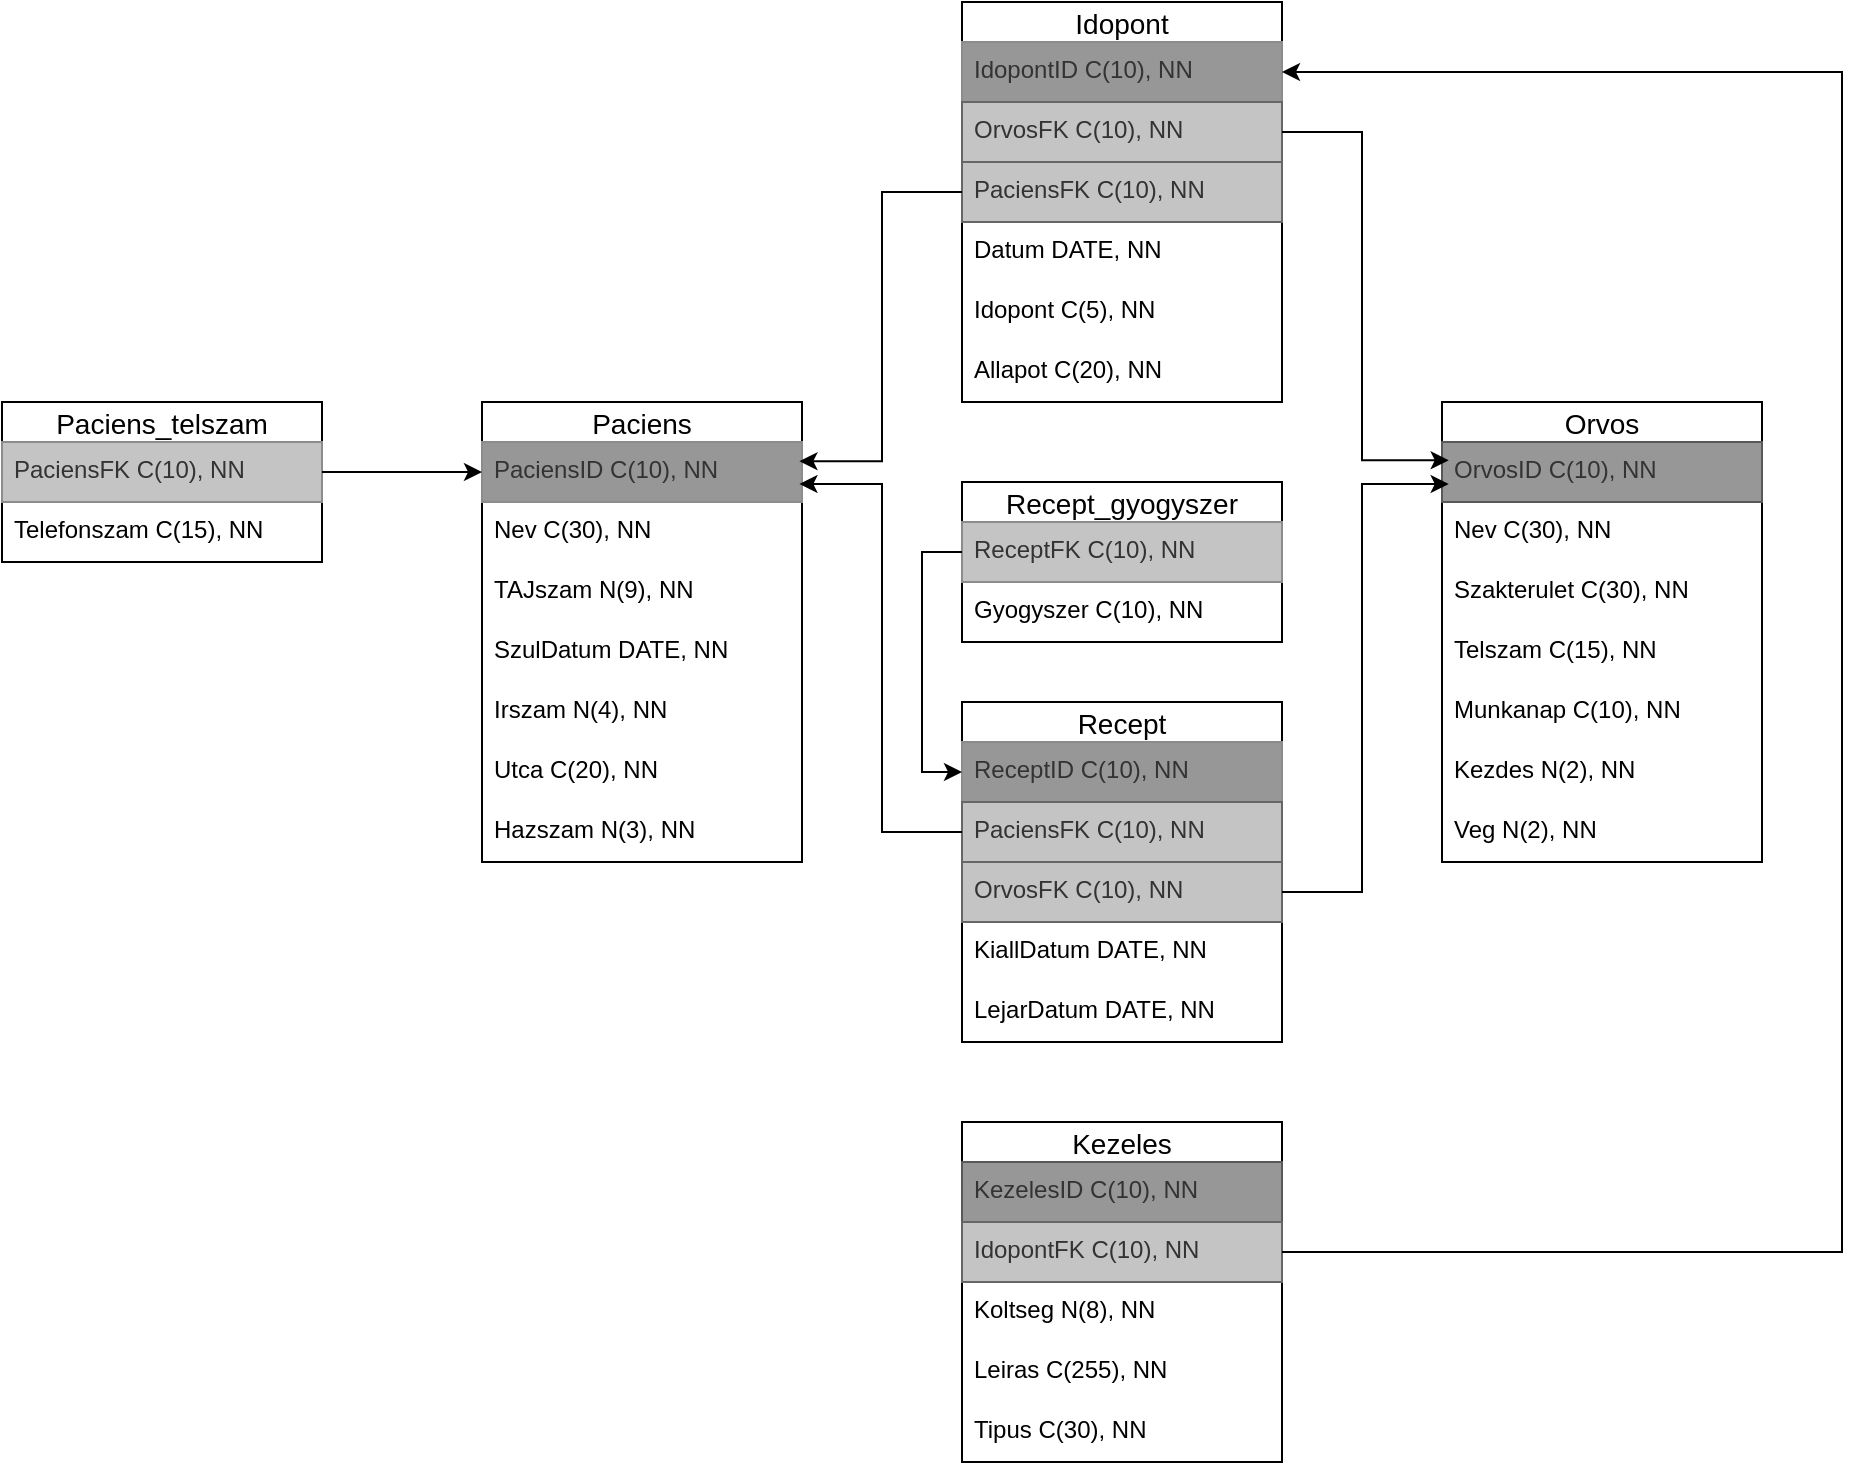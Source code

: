 <mxfile version="27.0.4">
  <diagram name="1 oldal" id="bj3XvmOjL8nEpBqa3m8n">
    <mxGraphModel dx="2209" dy="800" grid="1" gridSize="10" guides="1" tooltips="1" connect="1" arrows="1" fold="1" page="1" pageScale="1" pageWidth="827" pageHeight="1169" math="0" shadow="0">
      <root>
        <mxCell id="0" />
        <mxCell id="1" parent="0" />
        <mxCell id="Z-Ww3EHD_tiafVk02B4--1" value="Paciens" style="swimlane;fontStyle=0;childLayout=stackLayout;horizontal=1;startSize=20;horizontalStack=0;resizeParent=1;resizeParentMax=0;resizeLast=0;collapsible=1;marginBottom=0;align=center;fontSize=14;" parent="1" vertex="1">
          <mxGeometry x="40" y="280" width="160" height="230" as="geometry" />
        </mxCell>
        <mxCell id="Z-Ww3EHD_tiafVk02B4--2" value="PaciensID C(10), NN" style="text;strokeColor=#8C8C8C;fillColor=#979797;spacingLeft=4;spacingRight=4;overflow=hidden;rotatable=0;points=[[0,0.5],[1,0.5]];portConstraint=eastwest;fontSize=12;whiteSpace=wrap;html=1;fontColor=#333333;" parent="Z-Ww3EHD_tiafVk02B4--1" vertex="1">
          <mxGeometry y="20" width="160" height="30" as="geometry" />
        </mxCell>
        <mxCell id="Z-Ww3EHD_tiafVk02B4--3" value="Nev C(30), NN" style="text;strokeColor=none;fillColor=none;spacingLeft=4;spacingRight=4;overflow=hidden;rotatable=0;points=[[0,0.5],[1,0.5]];portConstraint=eastwest;fontSize=12;whiteSpace=wrap;html=1;" parent="Z-Ww3EHD_tiafVk02B4--1" vertex="1">
          <mxGeometry y="50" width="160" height="30" as="geometry" />
        </mxCell>
        <mxCell id="Z-Ww3EHD_tiafVk02B4--5" value="TAJszam N(9), NN" style="text;strokeColor=none;fillColor=none;spacingLeft=4;spacingRight=4;overflow=hidden;rotatable=0;points=[[0,0.5],[1,0.5]];portConstraint=eastwest;fontSize=12;whiteSpace=wrap;html=1;" parent="Z-Ww3EHD_tiafVk02B4--1" vertex="1">
          <mxGeometry y="80" width="160" height="30" as="geometry" />
        </mxCell>
        <mxCell id="Z-Ww3EHD_tiafVk02B4--6" value="SzulDatum DATE, NN" style="text;strokeColor=none;fillColor=none;spacingLeft=4;spacingRight=4;overflow=hidden;rotatable=0;points=[[0,0.5],[1,0.5]];portConstraint=eastwest;fontSize=12;whiteSpace=wrap;html=1;" parent="Z-Ww3EHD_tiafVk02B4--1" vertex="1">
          <mxGeometry y="110" width="160" height="30" as="geometry" />
        </mxCell>
        <mxCell id="Z-Ww3EHD_tiafVk02B4--4" value="Irszam N(4), NN" style="text;strokeColor=none;fillColor=none;spacingLeft=4;spacingRight=4;overflow=hidden;rotatable=0;points=[[0,0.5],[1,0.5]];portConstraint=eastwest;fontSize=12;whiteSpace=wrap;html=1;" parent="Z-Ww3EHD_tiafVk02B4--1" vertex="1">
          <mxGeometry y="140" width="160" height="30" as="geometry" />
        </mxCell>
        <mxCell id="LrDBwMWJSnMknx3tDrrj-1" value="Utca C(20), NN" style="text;strokeColor=none;fillColor=none;spacingLeft=4;spacingRight=4;overflow=hidden;rotatable=0;points=[[0,0.5],[1,0.5]];portConstraint=eastwest;fontSize=12;whiteSpace=wrap;html=1;" vertex="1" parent="Z-Ww3EHD_tiafVk02B4--1">
          <mxGeometry y="170" width="160" height="30" as="geometry" />
        </mxCell>
        <mxCell id="LrDBwMWJSnMknx3tDrrj-3" value="Hazszam N(3), NN" style="text;strokeColor=none;fillColor=none;spacingLeft=4;spacingRight=4;overflow=hidden;rotatable=0;points=[[0,0.5],[1,0.5]];portConstraint=eastwest;fontSize=12;whiteSpace=wrap;html=1;" vertex="1" parent="Z-Ww3EHD_tiafVk02B4--1">
          <mxGeometry y="200" width="160" height="30" as="geometry" />
        </mxCell>
        <mxCell id="Z-Ww3EHD_tiafVk02B4--8" value="Orvos" style="swimlane;fontStyle=0;childLayout=stackLayout;horizontal=1;startSize=20;horizontalStack=0;resizeParent=1;resizeParentMax=0;resizeLast=0;collapsible=1;marginBottom=0;align=center;fontSize=14;" parent="1" vertex="1">
          <mxGeometry x="520" y="280" width="160" height="230" as="geometry" />
        </mxCell>
        <mxCell id="Z-Ww3EHD_tiafVk02B4--9" value="OrvosID C(10), NN" style="text;strokeColor=#585858;fillColor=#979797;spacingLeft=4;spacingRight=4;overflow=hidden;rotatable=0;points=[[0,0.5],[1,0.5]];portConstraint=eastwest;fontSize=12;whiteSpace=wrap;html=1;fontColor=#333333;" parent="Z-Ww3EHD_tiafVk02B4--8" vertex="1">
          <mxGeometry y="20" width="160" height="30" as="geometry" />
        </mxCell>
        <mxCell id="Z-Ww3EHD_tiafVk02B4--10" value="Nev C(30), NN" style="text;strokeColor=none;fillColor=none;spacingLeft=4;spacingRight=4;overflow=hidden;rotatable=0;points=[[0,0.5],[1,0.5]];portConstraint=eastwest;fontSize=12;whiteSpace=wrap;html=1;" parent="Z-Ww3EHD_tiafVk02B4--8" vertex="1">
          <mxGeometry y="50" width="160" height="30" as="geometry" />
        </mxCell>
        <mxCell id="Z-Ww3EHD_tiafVk02B4--11" value="Szakterulet C(30), NN" style="text;strokeColor=none;fillColor=none;spacingLeft=4;spacingRight=4;overflow=hidden;rotatable=0;points=[[0,0.5],[1,0.5]];portConstraint=eastwest;fontSize=12;whiteSpace=wrap;html=1;" parent="Z-Ww3EHD_tiafVk02B4--8" vertex="1">
          <mxGeometry y="80" width="160" height="30" as="geometry" />
        </mxCell>
        <mxCell id="Z-Ww3EHD_tiafVk02B4--12" value="Telszam C(15), NN" style="text;strokeColor=none;fillColor=none;spacingLeft=4;spacingRight=4;overflow=hidden;rotatable=0;points=[[0,0.5],[1,0.5]];portConstraint=eastwest;fontSize=12;whiteSpace=wrap;html=1;" parent="Z-Ww3EHD_tiafVk02B4--8" vertex="1">
          <mxGeometry y="110" width="160" height="30" as="geometry" />
        </mxCell>
        <mxCell id="LrDBwMWJSnMknx3tDrrj-36" value="Munkanap C(10), NN" style="text;strokeColor=none;fillColor=none;spacingLeft=4;spacingRight=4;overflow=hidden;rotatable=0;points=[[0,0.5],[1,0.5]];portConstraint=eastwest;fontSize=12;whiteSpace=wrap;html=1;" vertex="1" parent="Z-Ww3EHD_tiafVk02B4--8">
          <mxGeometry y="140" width="160" height="30" as="geometry" />
        </mxCell>
        <mxCell id="Z-Ww3EHD_tiafVk02B4--13" value="Kezdes N(2), NN" style="text;strokeColor=none;fillColor=none;spacingLeft=4;spacingRight=4;overflow=hidden;rotatable=0;points=[[0,0.5],[1,0.5]];portConstraint=eastwest;fontSize=12;whiteSpace=wrap;html=1;" parent="Z-Ww3EHD_tiafVk02B4--8" vertex="1">
          <mxGeometry y="170" width="160" height="30" as="geometry" />
        </mxCell>
        <mxCell id="LrDBwMWJSnMknx3tDrrj-35" value="Veg N(2), NN" style="text;strokeColor=none;fillColor=none;spacingLeft=4;spacingRight=4;overflow=hidden;rotatable=0;points=[[0,0.5],[1,0.5]];portConstraint=eastwest;fontSize=12;whiteSpace=wrap;html=1;" vertex="1" parent="Z-Ww3EHD_tiafVk02B4--8">
          <mxGeometry y="200" width="160" height="30" as="geometry" />
        </mxCell>
        <mxCell id="Z-Ww3EHD_tiafVk02B4--15" value="Recept" style="swimlane;fontStyle=0;childLayout=stackLayout;horizontal=1;startSize=20;horizontalStack=0;resizeParent=1;resizeParentMax=0;resizeLast=0;collapsible=1;marginBottom=0;align=center;fontSize=14;" parent="1" vertex="1">
          <mxGeometry x="280" y="430" width="160" height="170" as="geometry" />
        </mxCell>
        <mxCell id="Z-Ww3EHD_tiafVk02B4--16" value="ReceptID C(10), NN" style="text;strokeColor=#8C8C8C;fillColor=#979797;spacingLeft=4;spacingRight=4;overflow=hidden;rotatable=0;points=[[0,0.5],[1,0.5]];portConstraint=eastwest;fontSize=12;whiteSpace=wrap;html=1;fontColor=#333333;" parent="Z-Ww3EHD_tiafVk02B4--15" vertex="1">
          <mxGeometry y="20" width="160" height="30" as="geometry" />
        </mxCell>
        <mxCell id="Z-Ww3EHD_tiafVk02B4--17" value="PaciensFK C(10), NN" style="text;strokeColor=#666666;fillColor=#C4C4C4;spacingLeft=4;spacingRight=4;overflow=hidden;rotatable=0;points=[[0,0.5],[1,0.5]];portConstraint=eastwest;fontSize=12;whiteSpace=wrap;html=1;fontColor=#333333;" parent="Z-Ww3EHD_tiafVk02B4--15" vertex="1">
          <mxGeometry y="50" width="160" height="30" as="geometry" />
        </mxCell>
        <mxCell id="Z-Ww3EHD_tiafVk02B4--18" value="OrvosFK C(10), NN" style="text;strokeColor=#666666;fillColor=#C4C4C4;spacingLeft=4;spacingRight=4;overflow=hidden;rotatable=0;points=[[0,0.5],[1,0.5]];portConstraint=eastwest;fontSize=12;whiteSpace=wrap;html=1;fontColor=#333333;" parent="Z-Ww3EHD_tiafVk02B4--15" vertex="1">
          <mxGeometry y="80" width="160" height="30" as="geometry" />
        </mxCell>
        <mxCell id="Z-Ww3EHD_tiafVk02B4--19" value="KiallDatum DATE, NN" style="text;strokeColor=none;fillColor=none;spacingLeft=4;spacingRight=4;overflow=hidden;rotatable=0;points=[[0,0.5],[1,0.5]];portConstraint=eastwest;fontSize=12;whiteSpace=wrap;html=1;" parent="Z-Ww3EHD_tiafVk02B4--15" vertex="1">
          <mxGeometry y="110" width="160" height="30" as="geometry" />
        </mxCell>
        <mxCell id="Z-Ww3EHD_tiafVk02B4--20" value="LejarDatum DATE, NN" style="text;strokeColor=none;fillColor=none;spacingLeft=4;spacingRight=4;overflow=hidden;rotatable=0;points=[[0,0.5],[1,0.5]];portConstraint=eastwest;fontSize=12;whiteSpace=wrap;html=1;" parent="Z-Ww3EHD_tiafVk02B4--15" vertex="1">
          <mxGeometry y="140" width="160" height="30" as="geometry" />
        </mxCell>
        <mxCell id="Z-Ww3EHD_tiafVk02B4--22" value="Idopont" style="swimlane;fontStyle=0;childLayout=stackLayout;horizontal=1;startSize=20;horizontalStack=0;resizeParent=1;resizeParentMax=0;resizeLast=0;collapsible=1;marginBottom=0;align=center;fontSize=14;" parent="1" vertex="1">
          <mxGeometry x="280" y="80" width="160" height="200" as="geometry" />
        </mxCell>
        <mxCell id="Z-Ww3EHD_tiafVk02B4--23" value="IdopontID C(10), NN" style="text;strokeColor=#8C8C8C;fillColor=#979797;spacingLeft=4;spacingRight=4;overflow=hidden;rotatable=0;points=[[0,0.5],[1,0.5]];portConstraint=eastwest;fontSize=12;whiteSpace=wrap;html=1;fontColor=#333333;" parent="Z-Ww3EHD_tiafVk02B4--22" vertex="1">
          <mxGeometry y="20" width="160" height="30" as="geometry" />
        </mxCell>
        <mxCell id="Z-Ww3EHD_tiafVk02B4--24" value="OrvosFK C(10), NN" style="text;strokeColor=#666666;fillColor=#C4C4C4;spacingLeft=4;spacingRight=4;overflow=hidden;rotatable=0;points=[[0,0.5],[1,0.5]];portConstraint=eastwest;fontSize=12;whiteSpace=wrap;html=1;fontColor=#333333;" parent="Z-Ww3EHD_tiafVk02B4--22" vertex="1">
          <mxGeometry y="50" width="160" height="30" as="geometry" />
        </mxCell>
        <mxCell id="Z-Ww3EHD_tiafVk02B4--25" value="PaciensFK C(10), NN" style="text;strokeColor=#666666;fillColor=#C4C4C4;spacingLeft=4;spacingRight=4;overflow=hidden;rotatable=0;points=[[0,0.5],[1,0.5]];portConstraint=eastwest;fontSize=12;whiteSpace=wrap;html=1;fontColor=#333333;" parent="Z-Ww3EHD_tiafVk02B4--22" vertex="1">
          <mxGeometry y="80" width="160" height="30" as="geometry" />
        </mxCell>
        <mxCell id="Z-Ww3EHD_tiafVk02B4--26" value="Datum DATE, NN" style="text;strokeColor=none;fillColor=none;spacingLeft=4;spacingRight=4;overflow=hidden;rotatable=0;points=[[0,0.5],[1,0.5]];portConstraint=eastwest;fontSize=12;whiteSpace=wrap;html=1;" parent="Z-Ww3EHD_tiafVk02B4--22" vertex="1">
          <mxGeometry y="110" width="160" height="30" as="geometry" />
        </mxCell>
        <mxCell id="Z-Ww3EHD_tiafVk02B4--27" value="Idopont C(5), NN" style="text;strokeColor=none;fillColor=none;spacingLeft=4;spacingRight=4;overflow=hidden;rotatable=0;points=[[0,0.5],[1,0.5]];portConstraint=eastwest;fontSize=12;whiteSpace=wrap;html=1;" parent="Z-Ww3EHD_tiafVk02B4--22" vertex="1">
          <mxGeometry y="140" width="160" height="30" as="geometry" />
        </mxCell>
        <mxCell id="Z-Ww3EHD_tiafVk02B4--28" value="Allapot C(20), NN" style="text;strokeColor=none;fillColor=none;spacingLeft=4;spacingRight=4;overflow=hidden;rotatable=0;points=[[0,0.5],[1,0.5]];portConstraint=eastwest;fontSize=12;whiteSpace=wrap;html=1;" parent="Z-Ww3EHD_tiafVk02B4--22" vertex="1">
          <mxGeometry y="170" width="160" height="30" as="geometry" />
        </mxCell>
        <mxCell id="Z-Ww3EHD_tiafVk02B4--29" value="Kezeles" style="swimlane;fontStyle=0;childLayout=stackLayout;horizontal=1;startSize=20;horizontalStack=0;resizeParent=1;resizeParentMax=0;resizeLast=0;collapsible=1;marginBottom=0;align=center;fontSize=14;" parent="1" vertex="1">
          <mxGeometry x="280" y="640" width="160" height="170" as="geometry" />
        </mxCell>
        <mxCell id="Z-Ww3EHD_tiafVk02B4--30" value="KezelesID C(10), NN" style="text;strokeColor=#585858;fillColor=#979797;spacingLeft=4;spacingRight=4;overflow=hidden;rotatable=0;points=[[0,0.5],[1,0.5]];portConstraint=eastwest;fontSize=12;whiteSpace=wrap;html=1;fontColor=#333333;" parent="Z-Ww3EHD_tiafVk02B4--29" vertex="1">
          <mxGeometry y="20" width="160" height="30" as="geometry" />
        </mxCell>
        <mxCell id="Z-Ww3EHD_tiafVk02B4--31" value="IdopontFK C(10), NN" style="text;strokeColor=#666666;fillColor=#C4C4C4;spacingLeft=4;spacingRight=4;overflow=hidden;rotatable=0;points=[[0,0.5],[1,0.5]];portConstraint=eastwest;fontSize=12;whiteSpace=wrap;html=1;fontColor=#333333;" parent="Z-Ww3EHD_tiafVk02B4--29" vertex="1">
          <mxGeometry y="50" width="160" height="30" as="geometry" />
        </mxCell>
        <mxCell id="Z-Ww3EHD_tiafVk02B4--32" value="Koltseg N(8), NN" style="text;strokeColor=none;fillColor=none;spacingLeft=4;spacingRight=4;overflow=hidden;rotatable=0;points=[[0,0.5],[1,0.5]];portConstraint=eastwest;fontSize=12;whiteSpace=wrap;html=1;" parent="Z-Ww3EHD_tiafVk02B4--29" vertex="1">
          <mxGeometry y="80" width="160" height="30" as="geometry" />
        </mxCell>
        <mxCell id="Z-Ww3EHD_tiafVk02B4--33" value="Leiras C(255), NN" style="text;strokeColor=none;fillColor=none;spacingLeft=4;spacingRight=4;overflow=hidden;rotatable=0;points=[[0,0.5],[1,0.5]];portConstraint=eastwest;fontSize=12;whiteSpace=wrap;html=1;" parent="Z-Ww3EHD_tiafVk02B4--29" vertex="1">
          <mxGeometry y="110" width="160" height="30" as="geometry" />
        </mxCell>
        <mxCell id="Z-Ww3EHD_tiafVk02B4--34" value="Tipus C(30), NN" style="text;strokeColor=none;fillColor=none;spacingLeft=4;spacingRight=4;overflow=hidden;rotatable=0;points=[[0,0.5],[1,0.5]];portConstraint=eastwest;fontSize=12;whiteSpace=wrap;html=1;" parent="Z-Ww3EHD_tiafVk02B4--29" vertex="1">
          <mxGeometry y="140" width="160" height="30" as="geometry" />
        </mxCell>
        <mxCell id="Z-Ww3EHD_tiafVk02B4--39" style="edgeStyle=orthogonalEdgeStyle;rounded=0;orthogonalLoop=1;jettySize=auto;html=1;exitX=0;exitY=0.5;exitDx=0;exitDy=0;entryX=0.992;entryY=0.7;entryDx=0;entryDy=0;entryPerimeter=0;" parent="1" source="Z-Ww3EHD_tiafVk02B4--17" target="Z-Ww3EHD_tiafVk02B4--2" edge="1">
          <mxGeometry relative="1" as="geometry" />
        </mxCell>
        <mxCell id="Z-Ww3EHD_tiafVk02B4--40" style="edgeStyle=orthogonalEdgeStyle;rounded=0;orthogonalLoop=1;jettySize=auto;html=1;exitX=0;exitY=0.5;exitDx=0;exitDy=0;entryX=0.992;entryY=0.319;entryDx=0;entryDy=0;entryPerimeter=0;" parent="1" source="Z-Ww3EHD_tiafVk02B4--25" target="Z-Ww3EHD_tiafVk02B4--2" edge="1">
          <mxGeometry relative="1" as="geometry" />
        </mxCell>
        <mxCell id="Z-Ww3EHD_tiafVk02B4--42" style="edgeStyle=orthogonalEdgeStyle;rounded=0;orthogonalLoop=1;jettySize=auto;html=1;exitX=1;exitY=0.5;exitDx=0;exitDy=0;entryX=0.021;entryY=0.7;entryDx=0;entryDy=0;entryPerimeter=0;" parent="1" source="Z-Ww3EHD_tiafVk02B4--18" target="Z-Ww3EHD_tiafVk02B4--9" edge="1">
          <mxGeometry relative="1" as="geometry" />
        </mxCell>
        <mxCell id="Z-Ww3EHD_tiafVk02B4--43" style="edgeStyle=orthogonalEdgeStyle;rounded=0;orthogonalLoop=1;jettySize=auto;html=1;exitX=1;exitY=0.5;exitDx=0;exitDy=0;entryX=0.021;entryY=0.304;entryDx=0;entryDy=0;entryPerimeter=0;" parent="1" source="Z-Ww3EHD_tiafVk02B4--24" target="Z-Ww3EHD_tiafVk02B4--9" edge="1">
          <mxGeometry relative="1" as="geometry" />
        </mxCell>
        <mxCell id="Z-Ww3EHD_tiafVk02B4--44" style="edgeStyle=orthogonalEdgeStyle;rounded=0;orthogonalLoop=1;jettySize=auto;html=1;exitX=1;exitY=0.5;exitDx=0;exitDy=0;entryX=1;entryY=0.5;entryDx=0;entryDy=0;" parent="1" source="Z-Ww3EHD_tiafVk02B4--31" target="Z-Ww3EHD_tiafVk02B4--23" edge="1">
          <mxGeometry relative="1" as="geometry">
            <Array as="points">
              <mxPoint x="720" y="705" />
              <mxPoint x="720" y="115" />
            </Array>
          </mxGeometry>
        </mxCell>
        <mxCell id="LrDBwMWJSnMknx3tDrrj-4" value="Paciens_telszam" style="swimlane;fontStyle=0;childLayout=stackLayout;horizontal=1;startSize=20;horizontalStack=0;resizeParent=1;resizeParentMax=0;resizeLast=0;collapsible=1;marginBottom=0;align=center;fontSize=14;" vertex="1" parent="1">
          <mxGeometry x="-200" y="280" width="160" height="80" as="geometry" />
        </mxCell>
        <mxCell id="LrDBwMWJSnMknx3tDrrj-5" value="PaciensFK C(10), NN" style="text;strokeColor=#8C8C8C;fillColor=light-dark(#c4c4c4, #6b6b6b);spacingLeft=4;spacingRight=4;overflow=hidden;rotatable=0;points=[[0,0.5],[1,0.5]];portConstraint=eastwest;fontSize=12;whiteSpace=wrap;html=1;fontColor=#333333;" vertex="1" parent="LrDBwMWJSnMknx3tDrrj-4">
          <mxGeometry y="20" width="160" height="30" as="geometry" />
        </mxCell>
        <mxCell id="LrDBwMWJSnMknx3tDrrj-6" value="Telefonszam C(15), NN" style="text;strokeColor=none;fillColor=none;spacingLeft=4;spacingRight=4;overflow=hidden;rotatable=0;points=[[0,0.5],[1,0.5]];portConstraint=eastwest;fontSize=12;whiteSpace=wrap;html=1;" vertex="1" parent="LrDBwMWJSnMknx3tDrrj-4">
          <mxGeometry y="50" width="160" height="30" as="geometry" />
        </mxCell>
        <mxCell id="LrDBwMWJSnMknx3tDrrj-12" style="edgeStyle=orthogonalEdgeStyle;rounded=0;orthogonalLoop=1;jettySize=auto;html=1;exitX=1;exitY=0.5;exitDx=0;exitDy=0;entryX=0;entryY=0.5;entryDx=0;entryDy=0;" edge="1" parent="1" source="LrDBwMWJSnMknx3tDrrj-5" target="Z-Ww3EHD_tiafVk02B4--2">
          <mxGeometry relative="1" as="geometry" />
        </mxCell>
        <mxCell id="LrDBwMWJSnMknx3tDrrj-26" value="Recept_gyogyszer" style="swimlane;fontStyle=0;childLayout=stackLayout;horizontal=1;startSize=20;horizontalStack=0;resizeParent=1;resizeParentMax=0;resizeLast=0;collapsible=1;marginBottom=0;align=center;fontSize=14;" vertex="1" parent="1">
          <mxGeometry x="280" y="320" width="160" height="80" as="geometry" />
        </mxCell>
        <mxCell id="LrDBwMWJSnMknx3tDrrj-27" value="ReceptFK C(10), NN" style="text;strokeColor=#8C8C8C;fillColor=light-dark(#c4c4c4, #6b6b6b);spacingLeft=4;spacingRight=4;overflow=hidden;rotatable=0;points=[[0,0.5],[1,0.5]];portConstraint=eastwest;fontSize=12;whiteSpace=wrap;html=1;fontColor=#333333;" vertex="1" parent="LrDBwMWJSnMknx3tDrrj-26">
          <mxGeometry y="20" width="160" height="30" as="geometry" />
        </mxCell>
        <mxCell id="LrDBwMWJSnMknx3tDrrj-28" value="Gyogyszer C(10), NN" style="text;strokeColor=none;fillColor=none;spacingLeft=4;spacingRight=4;overflow=hidden;rotatable=0;points=[[0,0.5],[1,0.5]];portConstraint=eastwest;fontSize=12;whiteSpace=wrap;html=1;" vertex="1" parent="LrDBwMWJSnMknx3tDrrj-26">
          <mxGeometry y="50" width="160" height="30" as="geometry" />
        </mxCell>
        <mxCell id="LrDBwMWJSnMknx3tDrrj-29" style="edgeStyle=orthogonalEdgeStyle;rounded=0;orthogonalLoop=1;jettySize=auto;html=1;exitX=0;exitY=0.5;exitDx=0;exitDy=0;entryX=0;entryY=0.5;entryDx=0;entryDy=0;" edge="1" parent="1" source="LrDBwMWJSnMknx3tDrrj-27" target="Z-Ww3EHD_tiafVk02B4--16">
          <mxGeometry relative="1" as="geometry" />
        </mxCell>
      </root>
    </mxGraphModel>
  </diagram>
</mxfile>

